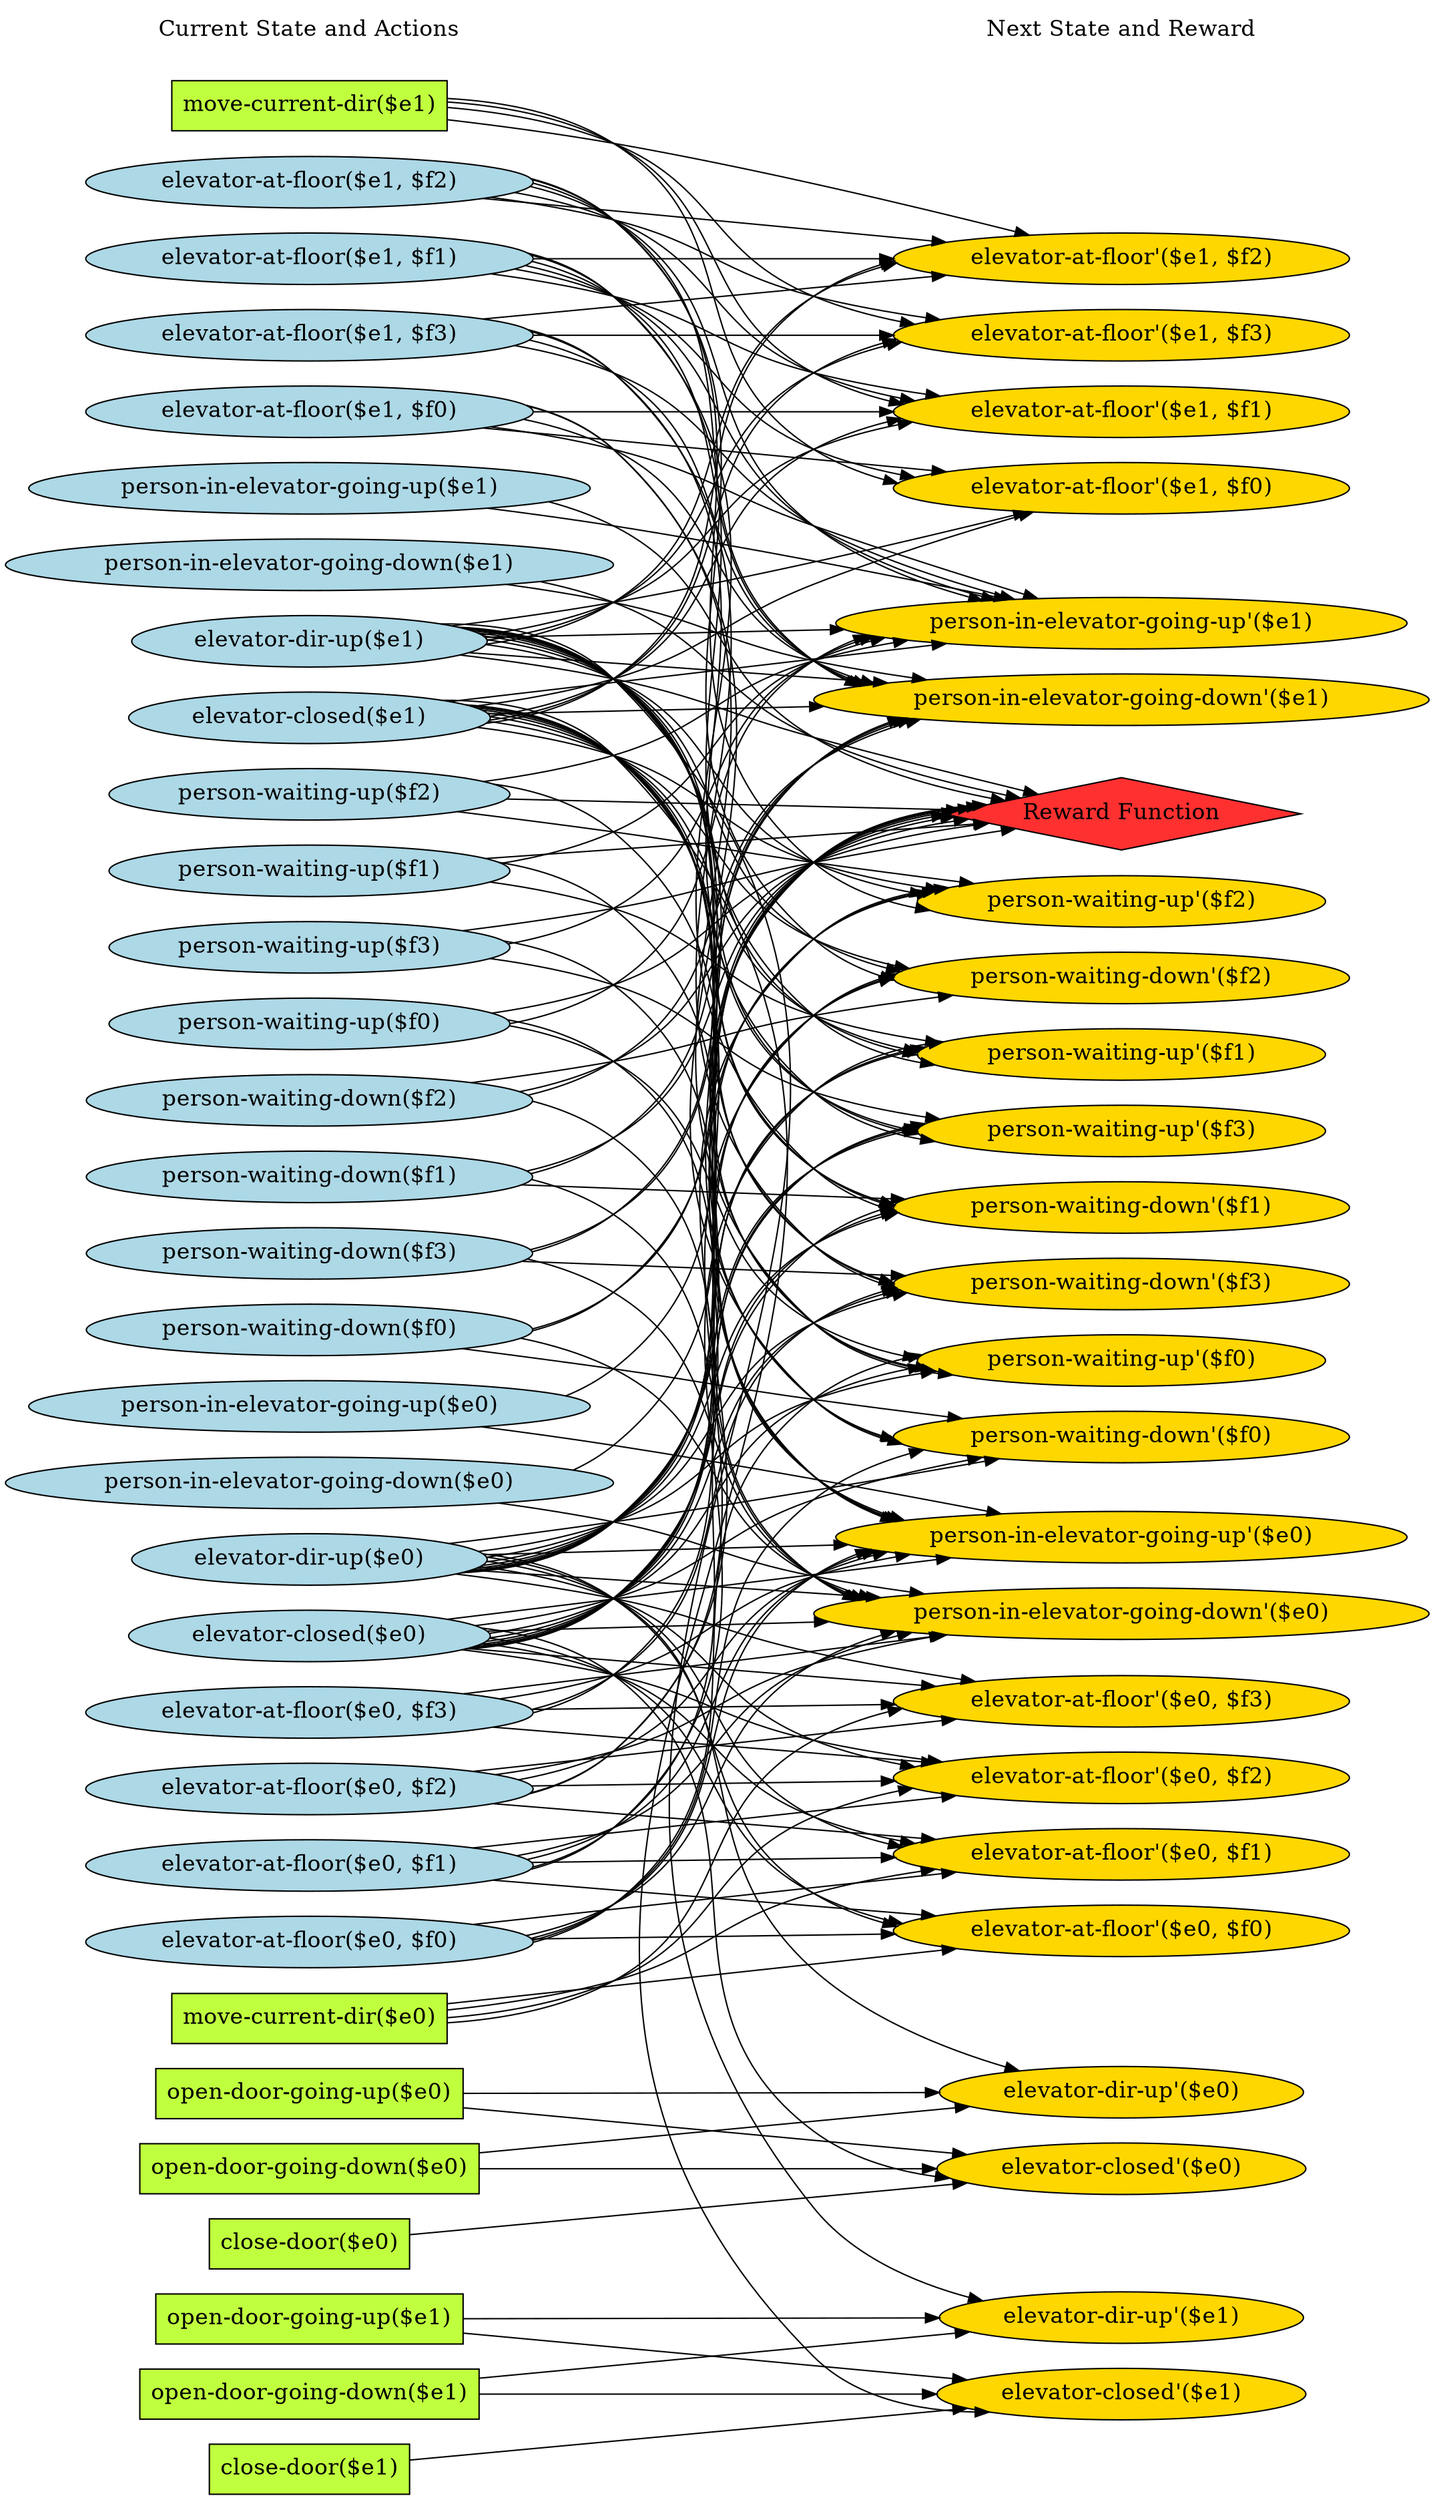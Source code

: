 digraph G {
	graph [bb="0,0,858.18,1787",
		fontname=Helvetica,
		fontsize=16,
		rankdir=LR,
		ranksep=2.00,
		ratio=auto,
		size=600
	];
	node [fontsize=16,
		label="\N"
	];
	{
		graph [rank=same];
		"elevator-at-floor($e1, $f3)"		 [color=black,
			fillcolor=lightblue,
			height=0.51069,
			pos="177.48,1551",
			shape=ellipse,
			style=filled,
			width=3.6141];
		"person-waiting-up($f0)"		 [color=black,
			fillcolor=lightblue,
			height=0.51069,
			pos="177.48,1056",
			shape=ellipse,
			style=filled,
			width=3.2802];
		"person-waiting-down($f1)"		 [color=black,
			fillcolor=lightblue,
			height=0.51069,
			pos="177.48,946",
			shape=ellipse,
			style=filled,
			width=3.6534];
		"person-in-elevator-going-up($e1)"		 [color=black,
			fillcolor=lightblue,
			height=0.51069,
			pos="177.48,1441",
			shape=ellipse,
			style=filled,
			width=4.5569];
		"close-door($e1)"		 [color=black,
			fillcolor=olivedrab1,
			height=0.5,
			pos="177.48,18",
			shape=box,
			style=filled,
			width=1.6389];
		"elevator-at-floor($e0, $f1)"		 [color=black,
			fillcolor=lightblue,
			height=0.51069,
			pos="177.48,451",
			shape=ellipse,
			style=filled,
			width=3.6141];
		"elevator-at-floor($e1, $f2)"		 [color=black,
			fillcolor=lightblue,
			height=0.51069,
			pos="177.48,1661",
			shape=ellipse,
			style=filled,
			width=3.6141];
		"person-waiting-down($f0)"		 [color=black,
			fillcolor=lightblue,
			height=0.51069,
			pos="177.48,836",
			shape=ellipse,
			style=filled,
			width=3.6534];
		"open-door-going-down($e1)"		 [color=black,
			fillcolor=olivedrab1,
			height=0.5,
			pos="177.48,72",
			shape=box,
			style=filled,
			width=2.7917];
		"person-in-elevator-going-down($e0)"		 [color=black,
			fillcolor=lightblue,
			height=0.51069,
			pos="177.48,726",
			shape=ellipse,
			style=filled,
			width=4.9301];
		"close-door($e0)"		 [color=black,
			fillcolor=olivedrab1,
			height=0.5,
			pos="177.48,180",
			shape=box,
			style=filled,
			width=1.6389];
		"elevator-at-floor($e0, $f0)"		 [color=black,
			fillcolor=lightblue,
			height=0.51069,
			pos="177.48,396",
			shape=ellipse,
			style=filled,
			width=3.6141];
		"person-waiting-up($f3)"		 [color=black,
			fillcolor=lightblue,
			height=0.51069,
			pos="177.48,1111",
			shape=ellipse,
			style=filled,
			width=3.2802];
		"elevator-at-floor($e1, $f1)"		 [color=black,
			fillcolor=lightblue,
			height=0.51069,
			pos="177.48,1606",
			shape=ellipse,
			style=filled,
			width=3.6141];
		"elevator-dir-up($e1)"		 [color=black,
			fillcolor=lightblue,
			height=0.51069,
			pos="177.48,1331",
			shape=ellipse,
			style=filled,
			width=2.8677];
		"person-waiting-down($f3)"		 [color=black,
			fillcolor=lightblue,
			height=0.51069,
			pos="177.48,891",
			shape=ellipse,
			style=filled,
			width=3.6534];
		"Current State and Actions"		 [color=black,
			fillcolor=white,
			height=0.5,
			pos="177.48,1769",
			shape=plaintext,
			style=bold,
			width=2.5139];
		"move-current-dir($e1)"		 [color=black,
			fillcolor=olivedrab1,
			height=0.5,
			pos="177.48,1715",
			shape=box,
			style=filled,
			width=2.2222];
		"open-door-going-down($e0)"		 [color=black,
			fillcolor=olivedrab1,
			height=0.5,
			pos="177.48,234",
			shape=box,
			style=filled,
			width=2.7917];
		"person-in-elevator-going-down($e1)"		 [color=black,
			fillcolor=lightblue,
			height=0.51069,
			pos="177.48,1386",
			shape=ellipse,
			style=filled,
			width=4.9301];
		"elevator-closed($e0)"		 [color=black,
			fillcolor=lightblue,
			height=0.51069,
			pos="177.48,616",
			shape=ellipse,
			style=filled,
			width=2.8874];
		"open-door-going-up($e0)"		 [color=black,
			fillcolor=olivedrab1,
			height=0.5,
			pos="177.48,288",
			shape=box,
			style=filled,
			width=2.5278];
		"elevator-at-floor($e0, $f3)"		 [color=black,
			fillcolor=lightblue,
			height=0.51069,
			pos="177.48,561",
			shape=ellipse,
			style=filled,
			width=3.6141];
		"person-waiting-up($f2)"		 [color=black,
			fillcolor=lightblue,
			height=0.51069,
			pos="177.48,1221",
			shape=ellipse,
			style=filled,
			width=3.2802];
		"person-waiting-down($f2)"		 [color=black,
			fillcolor=lightblue,
			height=0.51069,
			pos="177.48,1001",
			shape=ellipse,
			style=filled,
			width=3.6534];
		"elevator-dir-up($e0)"		 [color=black,
			fillcolor=lightblue,
			height=0.51069,
			pos="177.48,671",
			shape=ellipse,
			style=filled,
			width=2.8677];
		"move-current-dir($e0)"		 [color=black,
			fillcolor=olivedrab1,
			height=0.5,
			pos="177.48,342",
			shape=box,
			style=filled,
			width=2.2222];
		"elevator-at-floor($e1, $f0)"		 [color=black,
			fillcolor=lightblue,
			height=0.51069,
			pos="177.48,1496",
			shape=ellipse,
			style=filled,
			width=3.6141];
		"person-in-elevator-going-up($e0)"		 [color=black,
			fillcolor=lightblue,
			height=0.51069,
			pos="177.48,781",
			shape=ellipse,
			style=filled,
			width=4.5569];
		"open-door-going-up($e1)"		 [color=black,
			fillcolor=olivedrab1,
			height=0.5,
			pos="177.48,126",
			shape=box,
			style=filled,
			width=2.5278];
		"elevator-closed($e1)"		 [color=black,
			fillcolor=lightblue,
			height=0.51069,
			pos="177.48,1276",
			shape=ellipse,
			style=filled,
			width=2.8874];
		"elevator-at-floor($e0, $f2)"		 [color=black,
			fillcolor=lightblue,
			height=0.51069,
			pos="177.48,506",
			shape=ellipse,
			style=filled,
			width=3.6141];
		"person-waiting-up($f1)"		 [color=black,
			fillcolor=lightblue,
			height=0.51069,
			pos="177.48,1166",
			shape=ellipse,
			style=filled,
			width=3.2802];
	}
	{
		graph [rank=same];
		"elevator-at-floor'($e0, $f2)"		 [color=black,
			fillcolor=gold1,
			height=0.51069,
			pos="678.57,506",
			shape=ellipse,
			style=filled,
			width=3.673];
		"person-waiting-up'($f2)"		 [color=black,
			fillcolor=gold1,
			height=0.51069,
			pos="678.57,1141",
			shape=ellipse,
			style=filled,
			width=3.3391];
		"person-waiting-down'($f1)"		 [color=black,
			fillcolor=gold1,
			height=0.51069,
			pos="678.57,921",
			shape=ellipse,
			style=filled,
			width=3.7123];
		"elevator-closed'($e0)"		 [color=black,
			fillcolor=gold1,
			height=0.51069,
			pos="678.57,234",
			shape=ellipse,
			style=filled,
			width=2.9463];
		"Next State and Reward"		 [color=black,
			fillcolor=white,
			height=0.5,
			pos="678.57,1769",
			shape=plaintext,
			style=bold,
			width=2.25];
		"Reward Function"		 [color=black,
			fillcolor=firebrick1,
			height=0.72222,
			pos="678.57,1203",
			shape=diamond,
			style=filled,
			width=3.5278];
		"elevator-at-floor'($e1, $f3)"		 [color=black,
			fillcolor=gold1,
			height=0.51069,
			pos="678.57,1551",
			shape=ellipse,
			style=filled,
			width=3.673];
		"person-in-elevator-going-down'($e1)"		 [color=black,
			fillcolor=gold1,
			height=0.51069,
			pos="678.57,1303",
			shape=ellipse,
			style=filled,
			width=4.989];
		"elevator-at-floor'($e0, $f1)"		 [color=black,
			fillcolor=gold1,
			height=0.51069,
			pos="678.57,451",
			shape=ellipse,
			style=filled,
			width=3.673];
		"person-waiting-down'($f2)"		 [color=black,
			fillcolor=gold1,
			height=0.51069,
			pos="678.57,1086",
			shape=ellipse,
			style=filled,
			width=3.7123];
		"person-waiting-up'($f1)"		 [color=black,
			fillcolor=gold1,
			height=0.51069,
			pos="678.57,1031",
			shape=ellipse,
			style=filled,
			width=3.3391];
		"elevator-dir-up'($e0)"		 [color=black,
			fillcolor=gold1,
			height=0.51069,
			pos="678.57,289",
			shape=ellipse,
			style=filled,
			width=2.9266];
		"elevator-closed'($e1)"		 [color=black,
			fillcolor=gold1,
			height=0.51069,
			pos="678.57,72",
			shape=ellipse,
			style=filled,
			width=2.9463];
		"person-in-elevator-going-up'($e0)"		 [color=black,
			fillcolor=gold1,
			height=0.51069,
			pos="678.57,681",
			shape=ellipse,
			style=filled,
			width=4.6158];
		"elevator-at-floor'($e1, $f0)"		 [color=black,
			fillcolor=gold1,
			height=0.51069,
			pos="678.57,1441",
			shape=ellipse,
			style=filled,
			width=3.673];
		"elevator-at-floor'($e0, $f0)"		 [color=black,
			fillcolor=gold1,
			height=0.51069,
			pos="678.57,396",
			shape=ellipse,
			style=filled,
			width=3.673];
		"person-waiting-up'($f0)"		 [color=black,
			fillcolor=gold1,
			height=0.51069,
			pos="678.57,811",
			shape=ellipse,
			style=filled,
			width=3.3391];
		"elevator-dir-up'($e1)"		 [color=black,
			fillcolor=gold1,
			height=0.51069,
			pos="678.57,127",
			shape=ellipse,
			style=filled,
			width=2.9266];
		"person-waiting-down'($f3)"		 [color=black,
			fillcolor=gold1,
			height=0.51069,
			pos="678.57,866",
			shape=ellipse,
			style=filled,
			width=3.7123];
		"person-in-elevator-going-up'($e1)"		 [color=black,
			fillcolor=gold1,
			height=0.51069,
			pos="678.57,1358",
			shape=ellipse,
			style=filled,
			width=4.6158];
		"elevator-at-floor'($e1, $f1)"		 [color=black,
			fillcolor=gold1,
			height=0.51069,
			pos="678.57,1496",
			shape=ellipse,
			style=filled,
			width=3.673];
		"elevator-at-floor'($e0, $f3)"		 [color=black,
			fillcolor=gold1,
			height=0.51069,
			pos="678.57,561",
			shape=ellipse,
			style=filled,
			width=3.673];
		"person-waiting-down'($f0)"		 [color=black,
			fillcolor=gold1,
			height=0.51069,
			pos="678.57,756",
			shape=ellipse,
			style=filled,
			width=3.7123];
		"person-waiting-up'($f3)"		 [color=black,
			fillcolor=gold1,
			height=0.51069,
			pos="678.57,976",
			shape=ellipse,
			style=filled,
			width=3.3391];
		"elevator-at-floor'($e1, $f2)"		 [color=black,
			fillcolor=gold1,
			height=0.51069,
			pos="678.57,1606",
			shape=ellipse,
			style=filled,
			width=3.673];
		"person-in-elevator-going-down'($e0)"		 [color=black,
			fillcolor=gold1,
			height=0.51069,
			pos="678.57,626",
			shape=ellipse,
			style=filled,
			width=4.989];
	}
	"elevator-at-floor($e1, $f3)" -> "elevator-at-floor'($e1, $f3)"	 [color=black,
		pos="e,546.33,1551 307.66,1551 377.73,1551 464.44,1551 536.3,1551",
		style=solid];
	"elevator-at-floor($e1, $f3)" -> "person-in-elevator-going-down'($e1)"	 [color=black,
		pos="e,536.87,1314.3 299.62,1544.5 319.04,1539.9 338.23,1533.1 354.97,1523 446.33,1467.9 407.56,1386 498.97,1331 507.83,1325.7 517.38,\
1321.2 527.28,1317.6",
		style=solid];
	"elevator-at-floor($e1, $f3)" -> "person-waiting-down'($f3)"	 [color=black,
		pos="e,545.76,868.19 306.96,1549.1 324.73,1543.9 341.48,1535.6 354.97,1523 564.51,1327.2 289.25,1089.6 498.97,894 509.69,884 522.45,876.71 \
536.14,871.49",
		style=solid];
	"elevator-at-floor($e1, $f3)" -> "person-in-elevator-going-up'($e1)"	 [color=black,
		pos="e,605.38,1374.6 290.49,1541.7 312.42,1537.5 334.85,1531.6 354.97,1523 428.82,1491.5 427.62,1450.8 498.97,1414 529.07,1398.5 564.27,\
1386.3 595.42,1377.4",
		style=solid];
	"elevator-at-floor($e1, $f3)" -> "person-waiting-up'($f3)"	 [color=black,
		pos="e,558.17,975.61 306.46,1548.6 324.29,1543.4 341.2,1535.3 354.97,1523 533.55,1363.6 320.24,1163.2 498.97,1004 512.97,991.52 530.17,\
983.34 548.31,978.14",
		style=solid];
	"elevator-at-floor($e1, $f3)" -> "elevator-at-floor'($e1, $f2)"	 [color=black,
		pos="e,574.22,1594.6 280.69,1562.3 363.12,1571.3 478.98,1584.1 564.24,1593.5",
		style=solid];
	"person-waiting-up($f0)" -> "Reward Function"	 [pos="e,598.64,1193.4 279.5,1065.5 304.62,1069.6 331.15,1075.5 354.97,1084 424.75,1108.9 429.64,1141.8 498.97,1168 527.26,1178.7 559.37,\
1186.3 588.48,1191.6"];
	"person-waiting-up($f0)" -> "person-in-elevator-going-up'($e0)"	 [color=black,
		pos="e,567.96,694.75 295.01,1053.7 316.45,1048.9 337.54,1041 354.97,1028 473.3,939.96 385.42,823.14 498.97,729 516.01,714.87 536.82,704.87 \
558.14,697.8",
		style=solid];
	"person-waiting-up($f0)" -> "person-waiting-up'($f0)"	 [color=black,
		pos="e,562.55,815.85 291.69,1051.1 313.75,1046.6 335.93,1039.4 354.97,1028 445.62,973.84 408.26,893.08 498.97,839 515.27,829.28 533.83,\
822.59 552.68,818.04",
		style=solid];
	"person-waiting-up($f0)" -> "person-in-elevator-going-up'($e1)"	 [color=black,
		pos="e,536.91,1348.4 293.74,1059.4 315.41,1064 336.91,1071.7 354.97,1084 459.58,1155.5 394.29,1258.6 498.97,1330 507.71,1336 517.25,1340.8 \
527.23,1344.8",
		style=solid];
	"person-waiting-down($f1)" -> "person-waiting-down'($f1)"	 [color=black,
		pos="e,552.87,927.25 301.53,939.84 374.74,936.17 467.69,931.51 542.86,927.75",
		style=solid];
	"person-waiting-down($f1)" -> "Reward Function"	 [pos="e,580.01,1197.1 300.59,952.7 319.68,957.25 338.52,964.03 354.97,974 446.8,1029.6 408.16,1110.7 498.97,1168 520.2,1181.4 545.46,1189.8 \
570.19,1195.1"];
	"person-waiting-down($f1)" -> "person-in-elevator-going-down'($e1)"	 [color=black,
		pos="e,595.96,1286.6 303.68,951.24 321.98,956.03 339.76,963.27 354.97,974 464.18,1051 397.63,1150.9 498.97,1238 523.69,1259.3 555.93,\
1273.8 586.21,1283.6",
		style=solid];
	"person-waiting-down($f1)" -> "person-in-elevator-going-down'($e0)"	 [color=black,
		pos="e,532.61,636.73 303.68,940.76 321.98,935.97 339.76,928.73 354.97,918 464.18,840.95 389.69,730.95 498.97,654 506.51,648.69 514.67,\
644.23 523.21,640.5",
		style=solid];
	"person-in-elevator-going-up($e1)" -> "Reward Function"	 [pos="e,626.23,1218.3 308.06,1429.7 324.33,1425.6 340.37,1420.2 354.97,1413 434.16,1373.9 424.8,1324 498.97,1276 535.34,1252.5 580.55,\
1234.1 616.39,1221.6"];
	"person-in-elevator-going-up($e1)" -> "person-in-elevator-going-up'($e1)"	 [color=black,
		pos="e,588.27,1373.5 273.77,1426.1 300.09,1421.9 328.64,1417.3 354.97,1413 429.87,1400.7 514.46,1386.2 578.22,1375.2",
		style=solid];
	"close-door($e1)" -> "elevator-closed'($e1)"	 [color=black,
		pos="e,588.19,62.329 236.71,24.3 320.45,33.36 476.02,50.192 578.16,61.244",
		style=solid];
	"elevator-at-floor($e0, $f1)" -> "elevator-at-floor'($e0, $f2)"	 [color=black,
		pos="e,574.22,494.61 280.69,462.26 363.12,471.35 478.98,484.11 564.24,493.51",
		style=solid];
	"elevator-at-floor($e0, $f1)" -> "person-waiting-down'($f1)"	 [color=black,
		pos="e,546.94,917.47 305.78,454.23 323.7,459.3 340.81,467.16 354.97,479 504.38,604.01 349.44,768.13 498.97,893 510.22,902.4 523.32,909.3 \
537.21,914.3",
		style=solid];
	"elevator-at-floor($e0, $f1)" -> "elevator-at-floor'($e0, $f1)"	 [color=black,
		pos="e,546.33,451 307.66,451 377.73,451 464.44,451 536.3,451",
		style=solid];
	"elevator-at-floor($e0, $f1)" -> "person-waiting-up'($f1)"	 [color=black,
		pos="e,558.14,1031.4 306.49,453.41 324.32,458.59 341.21,466.69 354.97,479 534.95,640.06 318.84,842.11 498.97,1003 512.96,1015.5 530.15,\
1023.7 548.28,1028.9",
		style=solid];
	"elevator-at-floor($e0, $f1)" -> "person-in-elevator-going-up'($e0)"	 [color=black,
		pos="e,541.84,670.48 298.29,458.02 318.07,462.49 337.72,469.16 354.97,479 442.16,528.74 411.73,603.34 498.97,653 509.3,658.88 520.49,\
663.64 532.05,667.47",
		style=solid];
	"elevator-at-floor($e0, $f1)" -> "elevator-at-floor'($e0, $f0)"	 [color=black,
		pos="e,574.22,407.39 280.69,439.74 363.12,430.65 478.98,417.89 564.24,408.49",
		style=solid];
	"elevator-at-floor($e0, $f1)" -> "person-in-elevator-going-down'($e0)"	 [color=black,
		pos="e,570.75,611.24 290.49,460.3 312.42,464.46 334.85,470.43 354.97,479 428.82,510.45 425.97,554.63 498.97,588 518.26,596.82 539.66,\
603.62 560.76,608.86",
		style=solid];
	"elevator-at-floor($e1, $f2)" -> "person-waiting-up'($f2)"	 [color=black,
		pos="e,558.09,1140.4 306.14,1658.2 324.02,1653.1 341.02,1645.1 354.97,1633 518.49,1491.3 334.93,1309.1 498.97,1168 513.01,1155.9 530.08,\
1148 548.03,1142.9",
		style=solid];
	"elevator-at-floor($e1, $f2)" -> "elevator-at-floor'($e1, $f3)"	 [color=black,
		pos="e,577.63,1563 276.77,1649 302.44,1644.9 329.92,1639.6 354.97,1633 421.06,1615.6 432.86,1596.4 498.97,1579 520.91,1573.2 544.71,1568.5 \
567.56,1564.6",
		style=solid];
	"elevator-at-floor($e1, $f2)" -> "person-in-elevator-going-down'($e1)"	 [color=black,
		pos="e,530.85,1313.6 304.2,1656.5 322.44,1651.6 340.06,1644.1 354.97,1633 474.1,1544 379.76,1419.9 498.97,1331 506.01,1325.8 513.64,1321.3 \
521.65,1317.6",
		style=solid];
	"elevator-at-floor($e1, $f2)" -> "person-waiting-down'($f2)"	 [color=black,
		pos="e,546.26,1088.7 306.46,1658.6 324.29,1653.4 341.2,1645.3 354.97,1633 533.55,1473.6 320.24,1273.2 498.97,1114 509.92,1104.2 522.82,\
1097.1 536.59,1092",
		style=solid];
	"elevator-at-floor($e1, $f2)" -> "person-in-elevator-going-up'($e1)"	 [color=black,
		pos="e,587.42,1373.5 301.09,1655.1 320.12,1650.5 338.81,1643.4 354.97,1633 452.84,1569.8 405.99,1484.2 498.97,1414 521.94,1396.7 550.39,\
1384.6 577.78,1376.3",
		style=solid];
	"elevator-at-floor($e1, $f2)" -> "elevator-at-floor'($e1, $f1)"	 [color=black,
		pos="e,563.75,1505.3 290.49,1651.7 312.42,1647.5 334.85,1641.6 354.97,1633 428.82,1601.5 425.09,1555.4 498.97,1524 516.19,1516.7 535.07,\
1511.3 553.91,1507.2",
		style=solid];
	"elevator-at-floor($e1, $f2)" -> "elevator-at-floor'($e1, $f2)"	 [color=black,
		pos="e,574.22,1617.4 280.69,1649.7 363.12,1640.7 478.98,1627.9 564.24,1618.5",
		style=solid];
	"person-waiting-down($f0)" -> "Reward Function"	 [pos="e,571.95,1198.8 305.14,840.73 323.05,845.62 340.32,853.03 354.97,864 474.63,953.63 380.95,1076.2 498.97,1168 517.11,1182.1 539.36,\
1191 561.92,1196.6"];
	"person-waiting-down($f0)" -> "person-in-elevator-going-down'($e1)"	 [color=black,
		pos="e,589.35,1286.9 306.34,839.9 323.98,844.92 340.86,852.58 354.97,864 493.43,976.04 371.86,1113.2 498.97,1238 520.97,1259.6 550.7,\
1274.1 579.6,1283.8",
		style=solid];
	"person-waiting-down($f0)" -> "person-waiting-down'($f0)"	 [color=black,
		pos="e,588.97,769.72 265.58,822.32 294.07,817.81 325.88,812.73 354.97,808 419.01,797.58 434.92,794.36 498.97,784 524.82,779.82 552.79,\
775.39 578.75,771.32",
		style=solid];
	"person-waiting-down($f0)" -> "person-in-elevator-going-down'($e0)"	 [color=black,
		pos="e,540.42,637.84 297.34,828.19 317.32,823.82 337.29,817.38 354.97,808 437.73,764.05 416.17,697.87 498.97,654 508.94,648.72 519.64,\
644.36 530.66,640.78",
		style=solid];
	"open-door-going-down($e1)" -> "elevator-closed'($e1)"	 [color=black,
		pos="e,572.35,72 278.28,72 360.24,72 476.38,72 562.29,72",
		style=solid];
	"open-door-going-down($e1)" -> "elevator-dir-up'($e1)"	 [color=black,
		pos="e,588.82,117.22 278.28,82.998 365.57,92.617 491.65,106.51 578.67,116.1",
		style=solid];
	"person-in-elevator-going-down($e0)" -> "Reward Function"	 [pos="e,567.46,1199.6 325.65,736.24 336.22,740.81 346.16,746.63 354.97,754 504.38,879.01 351.84,1040.3 498.97,1168 515.52,1182.4 536.22,\
1191.5 557.6,1197.2"];
	"person-in-elevator-going-down($e0)" -> "person-in-elevator-going-down'($e0)"	 [color=black,
		pos="e,568.49,640.6 285.8,711.42 308.74,707.62 332.75,703.13 354.97,698 420.17,682.94 433.75,669 498.97,654 518.07,649.61 538.48,645.69 \
558.43,642.28",
		style=solid];
	"close-door($e0)" -> "elevator-closed'($e0)"	 [color=black,
		pos="e,588.19,224.33 236.71,186.3 320.45,195.36 476.02,212.19 578.16,223.24",
		style=solid];
	"elevator-at-floor($e0, $f0)" -> "elevator-at-floor'($e0, $f1)"	 [color=black,
		pos="e,574.22,439.61 280.69,407.26 363.12,416.35 478.98,429.11 564.24,438.51",
		style=solid];
	"elevator-at-floor($e0, $f0)" -> "person-in-elevator-going-up'($e0)"	 [color=black,
		pos="e,537.62,671.13 301.73,401.73 320.59,406.41 339.04,413.49 354.97,424 455.31,490.23 398.57,586.86 498.97,653 508,658.95 517.83,663.8 \
528.09,667.75",
		style=solid];
	"elevator-at-floor($e0, $f0)" -> "elevator-at-floor'($e0, $f0)"	 [color=black,
		pos="e,546.33,396 307.66,396 377.73,396 464.44,396 536.3,396",
		style=solid];
	"elevator-at-floor($e0, $f0)" -> "person-waiting-up'($f0)"	 [color=black,
		pos="e,558.48,809.7 305.29,399.82 323.28,404.82 340.54,412.49 354.97,424 489.36,531.2 364.48,675.92 498.97,783 513.37,794.46 530.54,802.15 \
548.46,807.18",
		style=solid];
	"elevator-at-floor($e0, $f0)" -> "person-waiting-down'($f0)"	 [color=black,
		pos="e,576.11,744.13 303.51,400.72 321.94,405.56 339.8,412.95 354.97,424 469.37,507.31 389.11,618.79 498.97,708 518.25,723.65 542.18,\
734.23 566.19,741.37",
		style=solid];
	"elevator-at-floor($e0, $f0)" -> "person-in-elevator-going-down'($e0)"	 [color=black,
		pos="e,559.7,612.13 297.12,403.24 317.24,407.67 337.31,414.27 354.97,424 439.92,470.83 415.27,538.97 498.97,588 514.55,597.13 532.03,\
604.07 549.81,609.36",
		style=solid];
	"person-waiting-up($f3)" -> "Reward Function"	 [pos="e,612.66,1190.4 263.43,1123.7 292.51,1128.3 325.2,1133.6 354.97,1139 419.22,1150.6 434.93,1155.3 498.97,1168 532.95,1174.8 570.58,\
1182.1 602.5,1188.4"];
	"person-waiting-up($f3)" -> "person-in-elevator-going-up'($e0)"	 [color=black,
		pos="e,564.9,694.58 295.66,1109.5 317.06,1104.7 337.96,1096.5 354.97,1083 488.01,977.4 371.66,841.44 498.97,729 514.96,714.87 534.7,704.84 \
555.14,697.74",
		style=solid];
	"person-waiting-up($f3)" -> "person-in-elevator-going-up'($e1)"	 [color=black,
		pos="e,540.12,1347.7 291.73,1115.9 313.8,1120.3 335.95,1127.6 354.97,1139 446.09,1193.8 407.79,1275.3 498.97,1330 508.75,1335.9 519.36,\
1340.6 530.36,1344.5",
		style=solid];
	"person-waiting-up($f3)" -> "person-waiting-up'($f3)"	 [color=black,
		pos="e,575.96,985.71 277.96,1101.3 303.49,1097.2 330.6,1091.3 354.97,1083 424.04,1059.4 429.88,1027.6 498.97,1004 520.19,996.76 543.47,\
991.39 566.01,987.39",
		style=solid];
	"elevator-at-floor($e1, $f1)" -> "person-waiting-down'($f1)"	 [color=black,
		pos="e,545.76,923.19 306.96,1604.1 324.73,1598.9 341.48,1590.6 354.97,1578 564.51,1382.2 289.25,1144.6 498.97,949 509.69,939 522.45,931.71 \
536.14,926.49",
		style=solid];
	"elevator-at-floor($e1, $f1)" -> "person-in-elevator-going-down'($e1)"	 [color=black,
		pos="e,533.28,1313.9 302.5,1600.6 321.16,1595.9 339.35,1588.7 354.97,1578 459.83,1506.2 394.04,1402.7 498.97,1331 506.68,1325.7 515,1321.3 \
523.7,1317.6",
		style=solid];
	"elevator-at-floor($e1, $f1)" -> "person-waiting-up'($f1)"	 [color=black,
		pos="e,558.17,1030.6 306.46,1603.6 324.29,1598.4 341.2,1590.3 354.97,1578 533.55,1418.6 320.24,1218.2 498.97,1059 512.97,1046.5 530.17,\
1038.3 548.31,1033.1",
		style=solid];
	"elevator-at-floor($e1, $f1)" -> "elevator-at-floor'($e1, $f0)"	 [color=black,
		pos="e,563.75,1450.3 290.49,1596.7 312.42,1592.5 334.85,1586.6 354.97,1578 428.82,1546.5 425.09,1500.4 498.97,1469 516.19,1461.7 535.07,\
1456.3 553.91,1452.2",
		style=solid];
	"elevator-at-floor($e1, $f1)" -> "person-in-elevator-going-up'($e1)"	 [color=black,
		pos="e,594.76,1373.9 297.12,1598.8 317.24,1594.3 337.31,1587.7 354.97,1578 439.92,1531.2 417.67,1466.9 498.97,1414 524.78,1397.2 555.97,\
1385.2 585,1376.7",
		style=solid];
	"elevator-at-floor($e1, $f1)" -> "elevator-at-floor'($e1, $f1)"	 [color=black,
		pos="e,577.63,1508 276.77,1594 302.44,1589.9 329.92,1584.6 354.97,1578 421.06,1560.6 432.86,1541.4 498.97,1524 520.91,1518.2 544.71,1513.5 \
567.56,1509.6",
		style=solid];
	"elevator-at-floor($e1, $f1)" -> "elevator-at-floor'($e1, $f2)"	 [color=black,
		pos="e,546.33,1606 307.66,1606 377.73,1606 464.44,1606 536.3,1606",
		style=solid];
	"elevator-dir-up($e1)" -> "person-waiting-up'($f2)"	 [color=black,
		pos="e,565.36,1147.4 276.9,1325.9 303.23,1321.7 331.01,1314.7 354.97,1303 433.76,1264.4 420.04,1206.3 498.97,1168 516.47,1159.5 535.97,\
1153.6 555.48,1149.4",
		style=solid];
	"elevator-dir-up($e1)" -> "person-waiting-down'($f1)"	 [color=black,
		pos="e,547.92,925.05 280.49,1332.4 306.99,1328.3 333.95,1319.7 354.97,1303 488.01,1197.4 365.83,1054.5 498.97,949 510.56,939.82 523.94,\
933.06 538.05,928.16",
		style=solid];
	"elevator-dir-up($e1)" -> "Reward Function"	 [pos="e,631.67,1219.5 261.56,1320.3 291.22,1315.9 324.75,1310 354.97,1303 450.3,1280.8 558.47,1245 622.21,1222.8"];
	"elevator-dir-up($e1)" -> "elevator-at-floor'($e1, $f3)"	 [color=black,
		pos="e,556.58,1543.7 278.61,1334.7 304.66,1338.9 331.87,1346.3 354.97,1359 439.92,1405.8 413.98,1476.3 498.97,1523 513.68,1531.1 530.04,\
1537 546.73,1541.3",
		style=solid];
	"elevator-dir-up($e1)" -> "person-in-elevator-going-down'($e1)"	 [color=black,
		pos="e,520.68,1311.8 276.19,1325.5 342.73,1321.8 432.51,1316.7 510.28,1312.4",
		style=solid];
	"elevator-dir-up($e1)" -> "person-waiting-down'($f2)"	 [color=black,
		pos="e,554.12,1092.7 279.68,1328.2 305.59,1324.1 332.46,1316.4 354.97,1303 445.62,1248.8 408.26,1168.1 498.97,1114 512.81,1105.7 528.28,\
1099.7 544.18,1095.3",
		style=solid];
	"elevator-dir-up($e1)" -> "person-waiting-up'($f1)"	 [color=black,
		pos="e,560.04,1034.4 280.8,1330 306.7,1325.8 333.3,1317.7 354.97,1303 459.07,1232.2 394.8,1129.7 498.97,1059 514.26,1048.6 531.98,1041.5 \
550.19,1036.8",
		style=solid];
	"elevator-dir-up($e1)" -> "elevator-at-floor'($e1, $f0)"	 [color=black,
		pos="e,619.37,1424.5 259.6,1342.3 289.66,1346.9 323.97,1352.6 354.97,1359 443.66,1377.3 544.65,1403.9 609.65,1421.8",
		style=solid];
	"elevator-dir-up($e1)" -> "person-waiting-up'($f0)"	 [color=black,
		pos="e,558.05,811.11 279.62,1333.8 306.71,1329.9 334.21,1321 354.97,1303 518.21,1161.7 335.6,980.19 498.97,839 512.99,826.88 530.05,818.86 \
548,813.7",
		style=solid];
	"elevator-dir-up($e1)" -> "elevator-dir-up'($e1)"	 [color=black,
		pos="e,608.2,140.71 275.7,1336.8 304.8,1333.4 334.41,1324.1 354.97,1303 697.7,950.99 205.5,601.02 498.97,207 522.81,174.99 562.37,155.52 \
598.21,143.81",
		style=solid];
	"elevator-dir-up($e1)" -> "person-waiting-down'($f3)"	 [color=black,
		pos="e,546.98,869.58 280.11,1333.2 306.9,1329.1 334.12,1320.4 354.97,1303 503.01,1179.6 350.81,1017.2 498.97,894 510.24,884.62 523.35,\
877.73 537.24,872.74",
		style=solid];
	"elevator-dir-up($e1)" -> "person-in-elevator-going-up'($e1)"	 [color=black,
		pos="e,528.64,1349.9 276.49,1336.3 345.37,1340 439.03,1345.1 518.53,1349.4",
		style=solid];
	"elevator-dir-up($e1)" -> "elevator-at-floor'($e1, $f1)"	 [color=black,
		pos="e,563.75,1486.7 274.29,1337.5 301.15,1341.7 329.85,1348.3 354.97,1359 428.82,1390.5 425.09,1436.6 498.97,1468 516.19,1475.3 535.07,\
1480.7 553.91,1484.8",
		style=solid];
	"elevator-dir-up($e1)" -> "person-waiting-down'($f0)"	 [color=black,
		pos="e,546.26,758.74 279.05,1334.3 306.45,1330.5 334.25,1321.5 354.97,1303 533.55,1143.6 320.24,943.25 498.97,784 509.92,774.25 522.82,\
767.12 536.59,761.98",
		style=solid];
	"elevator-dir-up($e1)" -> "person-waiting-up'($f3)"	 [color=black,
		pos="e,559.2,978.22 280.74,1331.4 306.94,1327.2 333.69,1318.8 354.97,1303 473.3,1215 380.55,1091.9 498.97,1004 513.81,992.98 531.28,985.54 \
549.39,980.63",
		style=solid];
	"elevator-dir-up($e1)" -> "elevator-at-floor'($e1, $f2)"	 [color=black,
		pos="e,553.04,1600.2 280.32,1332.7 306.23,1336.9 332.94,1344.8 354.97,1359 452.84,1422.2 401.04,1514.9 498.97,1578 512.41,1586.7 527.57,\
1593 543.23,1597.5",
		style=solid];
	"person-waiting-down($f3)" -> "Reward Function"	 [pos="e,575.15,1198.1 303.45,896.57 321.78,901.32 339.63,908.46 354.97,919 460.34,991.39 394.92,1093.7 498.97,1168 518.32,1181.8 541.73,\
1190.5 565.13,1196"];
	"person-waiting-down($f3)" -> "person-in-elevator-going-down'($e1)"	 [color=black,
		pos="e,592.34,1286.8 305.32,895.49 323.2,900.42 340.42,907.89 354.97,919 478.61,1013.4 384.93,1132.2 498.97,1238 522.22,1259.6 553.18,\
1274.1 582.79,1283.8",
		style=solid];
	"person-waiting-down($f3)" -> "person-waiting-down'($f3)"	 [color=black,
		pos="e,552.87,872.25 301.53,884.84 374.74,881.17 467.69,876.51 542.86,872.75",
		style=solid];
	"person-waiting-down($f3)" -> "person-in-elevator-going-down'($e0)"	 [color=black,
		pos="e,535.2,637.27 301.35,884.69 320.26,880.08 338.83,873.17 354.97,863 450.39,802.85 403.49,714.06 498.97,654 507.34,648.74 516.35,\
644.34 525.72,640.69",
		style=solid];
	"Current State and Actions" -> "Next State and Reward"	 [color=black,
		pos="e,597.46,1769 268,1769 358.21,1769 496.69,1769 587.21,1769",
		style=invis];
	"move-current-dir($e1)" -> "elevator-at-floor'($e1, $f3)"	 [color=black,
		pos="e,563.75,1560.3 257.64,1711.3 288.91,1707.7 324.56,1700.9 354.97,1688 428.9,1656.8 425.09,1610.4 498.97,1579 516.19,1571.7 535.07,\
1566.3 553.91,1562.2",
		style=solid];
	"move-current-dir($e1)" -> "elevator-at-floor'($e1, $f0)"	 [color=black,
		pos="e,553.04,1446.8 257.66,1716.6 289.98,1713.9 326.4,1706.3 354.97,1688 453.01,1625.1 401.04,1532.1 498.97,1469 512.41,1460.3 527.57,\
1454 543.23,1449.5",
		style=solid];
	"move-current-dir($e1)" -> "elevator-at-floor'($e1, $f1)"	 [color=black,
		pos="e,556.58,1503.3 257.8,1714.5 289.61,1711.4 325.61,1704.1 354.97,1688 440.04,1641.4 413.98,1570.7 498.97,1524 513.68,1515.9 530.04,\
1510 546.73,1505.7",
		style=solid];
	"move-current-dir($e1)" -> "elevator-at-floor'($e1, $f2)"	 [color=black,
		pos="e,619.68,1622.5 257.84,1704.5 288.33,1700.1 323.38,1694.4 354.97,1688 443.85,1669.9 545,1643.2 609.97,1625.2",
		style=solid];
	"open-door-going-down($e0)" -> "elevator-closed'($e0)"	 [color=black,
		pos="e,572.35,234 278.28,234 360.24,234 476.38,234 562.29,234",
		style=solid];
	"open-door-going-down($e0)" -> "elevator-dir-up'($e0)"	 [color=black,
		pos="e,588.82,279.22 278.28,245 365.57,254.62 491.65,268.51 578.67,278.1",
		style=solid];
	"person-in-elevator-going-down($e1)" -> "Reward Function"	 [pos="e,632.46,1219.6 300.01,1372.6 318.7,1368.9 337.55,1364.1 354.97,1358 424.46,1333.6 432.74,1308.2 498.97,1276 539.58,1256.2 586.95,\
1237 622.7,1223.3"];
	"person-in-elevator-going-down($e1)" -> "person-in-elevator-going-down'($e1)"	 [color=black,
		pos="e,576.89,1318.2 277.51,1370.8 302.79,1366.8 329.9,1362.3 354.97,1358 419.13,1346.9 434.8,1342 498.97,1331 520.93,1327.2 544.44,1323.4 \
566.96,1319.8",
		style=solid];
	"elevator-closed($e0)" -> "elevator-at-floor'($e0, $f2)"	 [color=black,
		pos="e,577.63,518 264.48,605.9 293.49,601.56 325.87,595.68 354.97,588 421.06,570.56 432.86,551.38 498.97,534 520.91,528.23 544.71,523.48 \
567.56,519.65",
		style=solid];
	"elevator-closed($e0)" -> "person-waiting-up'($f2)"	 [color=black,
		pos="e,558.02,1140.9 280.57,613.29 307.37,617.3 334.47,626.2 354.97,644 519.6,786.98 334.21,970.18 498.97,1113 512.97,1125.1 530.03,1133.2 \
547.97,1138.3",
		style=solid];
	"elevator-closed($e0)" -> "person-waiting-down'($f1)"	 [color=black,
		pos="e,550.65,915.5 281.34,616.95 307.1,621.16 333.49,629.24 354.97,644 460.34,716.39 393.53,820.71 498.97,893 511.6,901.66 525.91,908.04 \
540.8,912.69",
		style=solid];
	"elevator-closed($e0)" -> "elevator-closed'($e0)"	 [color=black,
		pos="e,572.35,233.18 281.55,616.74 307.6,612.58 334.07,604.09 354.97,588 480.48,491.37 373.37,358.51 498.97,262 517.18,248.01 539.57,\
239.73 562.27,235.03",
		style=solid];
	"elevator-closed($e0)" -> "elevator-at-floor'($e0, $f1)"	 [color=black,
		pos="e,563.75,460.26 274.75,609.4 301.47,605.27 329.99,598.64 354.97,588 428.82,556.55 425.09,510.38 498.97,479 516.19,471.68 535.07,\
466.26 553.91,462.24",
		style=solid];
	"elevator-closed($e0)" -> "person-waiting-down'($f2)"	 [color=black,
		pos="e,546.94,1082.5 281.07,613.92 307.56,618 334.39,626.78 354.97,644 504.38,769.01 349.44,933.13 498.97,1058 510.22,1067.4 523.32,1074.3 \
537.21,1079.3",
		style=solid];
	"elevator-closed($e0)" -> "person-waiting-up'($f1)"	 [color=black,
		pos="e,558.48,1029.7 281.47,614.71 307.66,618.84 334.23,627.46 354.97,644 489.36,751.2 364.48,895.92 498.97,1003 513.37,1014.5 530.54,\
1022.1 548.46,1027.2",
		style=solid];
	"elevator-closed($e0)" -> "person-in-elevator-going-up'($e0)"	 [color=black,
		pos="e,570.1,667 261.74,626.84 343.27,637.46 468.27,653.74 559.94,665.68",
		style=solid];
	"elevator-closed($e0)" -> "elevator-at-floor'($e0, $f0)"	 [color=black,
		pos="e,556.58,403.29 279.53,612.1 305.3,607.92 332.15,600.58 354.97,588 439.92,541.17 413.98,470.75 498.97,424 513.68,415.91 530.04,409.97 \
546.73,405.65",
		style=solid];
	"elevator-closed($e0)" -> "person-waiting-up'($f0)"	 [color=black,
		pos="e,566.17,804.26 277.93,621.04 303.99,625.19 331.37,632.23 354.97,644 434.57,683.69 419.33,743.38 498.97,783 516.64,791.79 536.4,\
797.95 556.17,802.24",
		style=solid];
	"elevator-closed($e0)" -> "person-waiting-down'($f3)"	 [color=black,
		pos="e,553.54,859.37 280.71,618.72 306.34,622.93 332.81,630.58 354.97,644 446.8,699.65 407.08,782.44 498.97,838 512.65,846.27 527.95,\
852.36 543.69,856.81",
		style=solid];
	"elevator-closed($e0)" -> "elevator-at-floor'($e0, $f3)"	 [color=black,
		pos="e,574.19,572.39 265.99,606.36 348.85,597.23 473.7,583.47 564.16,573.5",
		style=solid];
	"elevator-closed($e0)" -> "person-waiting-down'($f0)"	 [color=black,
		pos="e,608.96,740.22 267.01,625.44 295.45,629.69 326.86,635.68 354.97,644 422.12,663.88 432.95,684.62 498.97,708 531.19,719.41 567.51,\
729.64 598.94,737.68",
		style=solid];
	"elevator-closed($e0)" -> "person-waiting-up'($f3)"	 [color=black,
		pos="e,559.13,973.87 281.73,615.7 307.63,619.89 333.99,628.28 354.97,644 474.63,733.63 379.23,858.48 498.97,948 513.78,959.07 531.23,\
966.53 549.32,971.45",
		style=solid];
	"elevator-closed($e0)" -> "person-in-elevator-going-down'($e0)"	 [color=black,
		pos="e,501.96,622.48 280.99,618.05 341.75,619.27 420.58,620.85 491.94,622.28",
		style=solid];
	"open-door-going-up($e0)" -> "elevator-closed'($e0)"	 [color=black,
		pos="e,588.18,243.67 268.58,278.25 355.85,268.81 487.91,254.52 578.2,244.75",
		style=solid];
	"open-door-going-up($e0)" -> "elevator-dir-up'($e0)"	 [color=black,
		pos="e,573.06,288.79 268.58,288.18 351.03,288.35 473.46,288.59 562.88,288.77",
		style=solid];
	"elevator-at-floor($e0, $f3)" -> "elevator-at-floor'($e0, $f2)"	 [color=black,
		pos="e,574.22,517.39 280.69,549.74 363.12,540.65 478.98,527.89 564.24,518.49",
		style=solid];
	"elevator-at-floor($e0, $f3)" -> "person-in-elevator-going-up'($e0)"	 [color=black,
		pos="e,563.2,667.65 279.83,572.44 304.68,576.51 331.02,581.91 354.97,589 422.12,608.88 431.79,633.18 498.97,653 516.32,658.12 534.91,\
662.35 553.31,665.84",
		style=solid];
	"elevator-at-floor($e0, $f3)" -> "person-waiting-down'($f3)"	 [color=black,
		pos="e,550.65,860.5 302.53,566.34 321.18,571.09 339.37,578.28 354.97,589 460.34,661.39 393.53,765.71 498.97,838 511.6,846.66 525.91,853.04 \
540.8,857.69",
		style=solid];
	"elevator-at-floor($e0, $f3)" -> "elevator-at-floor'($e0, $f3)"	 [color=black,
		pos="e,546.33,561 307.66,561 377.73,561 464.44,561 536.3,561",
		style=solid];
	"elevator-at-floor($e0, $f3)" -> "person-waiting-up'($f3)"	 [color=black,
		pos="e,558.48,974.7 305.29,564.82 323.28,569.82 340.54,577.49 354.97,589 489.36,696.2 364.48,840.92 498.97,948 513.37,959.46 530.54,967.15 \
548.46,972.18",
		style=solid];
	"elevator-at-floor($e0, $f3)" -> "person-in-elevator-going-down'($e0)"	 [color=black,
		pos="e,566.9,611.59 273.83,573.42 354.33,583.9 470.05,598.97 556.98,610.29",
		style=solid];
	"person-waiting-up($f2)" -> "person-waiting-up'($f2)"	 [color=black,
		pos="e,591.21,1153.7 261.57,1208.1 291.08,1203.4 324.52,1198.1 354.97,1193 419.05,1182.4 434.85,1178.4 498.97,1168 525.59,1163.7 554.49,\
1159.2 581.12,1155.2",
		style=solid];
	"person-waiting-up($f2)" -> "Reward Function"	 [pos="e,570.3,1206.9 292.67,1216.9 372.7,1214 479.35,1210.1 560.09,1207.2"];
	"person-waiting-up($f2)" -> "person-in-elevator-going-up'($e0)"	 [color=black,
		pos="e,561.53,694.16 295.68,1220.9 317.33,1216 338.32,1207.4 354.97,1193 518.21,1051.7 343.38,878.72 498.97,729 513.78,714.75 532.35,\
704.62 551.88,697.45",
		style=solid];
	"person-waiting-up($f2)" -> "person-in-elevator-going-up'($e1)"	 [color=black,
		pos="e,557.95,1345.3 278.49,1230.6 303.87,1234.7 330.8,1240.6 354.97,1249 424.32,1273.1 429.59,1305.9 498.97,1330 514.58,1335.4 531.33,\
1339.8 548.09,1343.3",
		style=solid];
	"person-waiting-down($f2)" -> "Reward Function"	 [pos="e,587.46,1195.6 295.54,1009.3 316.04,1013.6 336.64,1019.9 354.97,1029 434.57,1068.7 420.09,1126.9 498.97,1168 522.94,1180.5 550.84,\
1188.6 577.37,1193.7"];
	"person-waiting-down($f2)" -> "person-in-elevator-going-down'($e1)"	 [color=black,
		pos="e,600.7,1286.3 301.35,1007.3 320.26,1011.9 338.83,1018.8 354.97,1029 450.39,1089.1 409.73,1169 498.97,1238 525.82,1258.8 559.92,\
1273.3 591.12,1283.3",
		style=solid];
	"person-waiting-down($f2)" -> "person-waiting-down'($f2)"	 [color=black,
		pos="e,587.04,1072.6 267.93,1014.5 295.85,1018.9 326.73,1023.9 354.97,1029 419.22,1040.6 434.7,1046.5 498.97,1058 524.2,1062.5 551.5,\
1067 577,1071",
		style=solid];
	"person-waiting-down($f2)" -> "person-in-elevator-going-down'($e0)"	 [color=black,
		pos="e,530.24,636.61 305.32,996.51 323.2,991.58 340.42,984.11 354.97,973 478.61,878.61 375.24,748.28 498.97,654 505.79,648.8 513.18,644.4 \
520.96,640.67",
		style=solid];
	"elevator-dir-up($e0)" -> "elevator-at-floor'($e0, $f2)"	 [color=black,
		pos="e,563.75,515.26 274.29,664.47 301.15,660.35 329.85,653.7 354.97,643 428.82,611.55 425.09,565.38 498.97,534 516.19,526.68 535.07,\
521.26 553.91,517.24",
		style=solid];
	"elevator-dir-up($e0)" -> "person-waiting-up'($f2)"	 [color=black,
		pos="e,557.97,1140.3 280.15,668.78 306.94,672.8 334.15,681.58 354.97,699 504.38,824.01 349.44,988.13 498.97,1113 513.09,1124.8 530.12,\
1132.7 547.98,1137.8",
		style=solid];
	"elevator-dir-up($e0)" -> "person-waiting-down'($f1)"	 [color=black,
		pos="e,553.54,914.37 279.79,673.57 305.7,677.75 332.55,685.41 354.97,699 446.8,754.65 407.08,837.44 498.97,893 512.65,901.27 527.95,907.36 \
543.69,911.81",
		style=solid];
	"elevator-dir-up($e0)" -> "Reward Function"	 [pos="e,566.1,1199.9 279.65,668.15 306.75,672.1 334.24,681 354.97,699 519.6,841.98 336.95,1022.1 498.97,1168 515.05,1182.5 535.32,1191.7 \
556.38,1197.5"];
	"elevator-dir-up($e0)" -> "elevator-at-floor'($e0, $f1)"	 [color=black,
		pos="e,556.58,458.29 278.61,667.25 304.66,663.09 331.87,655.73 354.97,643 439.92,596.17 413.98,525.75 498.97,479 513.68,470.91 530.04,\
464.97 546.73,460.65",
		style=solid];
	"elevator-dir-up($e0)" -> "person-waiting-down'($f2)"	 [color=black,
		pos="e,547.88,1082 280.55,669.56 307.04,673.64 333.99,682.27 354.97,699 489.36,806.2 364.48,950.92 498.97,1058 510.54,1067.2 523.9,1074 \
538.01,1078.9",
		style=solid];
	"elevator-dir-up($e0)" -> "person-waiting-up'($f1)"	 [color=black,
		pos="e,559.13,1028.9 280.81,670.56 307,674.7 333.74,683.1 354.97,699 474.63,788.63 379.23,913.48 498.97,1003 513.78,1014.1 531.23,1021.5 \
549.32,1026.5",
		style=solid];
	"elevator-dir-up($e0)" -> "elevator-dir-up'($e0)"	 [color=black,
		pos="e,619.25,304.27 280.84,670.78 306.88,666.62 333.54,658.37 354.97,643 466.76,562.83 398.69,463.18 498.97,369 530,339.86 573.44,320.08 \
609.71,307.47",
		style=solid];
	"elevator-dir-up($e0)" -> "person-in-elevator-going-up'($e0)"	 [color=black,
		pos="e,514.9,677.74 280.38,673.04 344.91,674.33 430.01,676.04 504.88,677.54",
		style=solid];
	"elevator-dir-up($e0)" -> "elevator-at-floor'($e0, $f0)"	 [color=black,
		pos="e,553.04,401.82 280.32,669.28 306.23,665.1 332.94,657.22 354.97,643 452.84,579.82 401.04,487.09 498.97,424 512.41,415.34 527.57,\
409.02 543.23,404.45",
		style=solid];
	"elevator-dir-up($e0)" -> "person-waiting-up'($f0)"	 [color=black,
		pos="e,574.87,801.58 270.78,679.08 298.39,683.23 328.38,689.51 354.97,699 424.75,723.9 429.16,758.17 498.97,783 519.74,790.39 542.56,\
795.83 564.74,799.84",
		style=solid];
	"elevator-dir-up($e0)" -> "person-waiting-down'($f3)"	 [color=black,
		pos="e,558.64,857.77 277.01,675.89 303.34,680.03 331.09,687.1 354.97,699 434.57,738.69 419.33,798.38 498.97,838 514.35,845.65 531.33,\
851.32 548.51,855.49",
		style=solid];
	"elevator-dir-up($e0)" -> "elevator-at-floor'($e0, $f3)"	 [color=black,
		pos="e,600.31,575.91 261.54,660.26 291.2,655.78 324.74,649.98 354.97,643 420.17,627.94 434.18,615.76 498.97,599 528.48,591.37 561.02,\
584.11 590.16,578.02",
		style=solid];
	"elevator-dir-up($e0)" -> "person-waiting-down'($f0)"	 [color=black,
		pos="e,597.1,741.38 255.85,682.97 286.7,687.83 322.54,693.56 354.97,699 433.37,712.14 522.33,727.93 586.94,739.55",
		style=solid];
	"elevator-dir-up($e0)" -> "person-waiting-up'($f3)"	 [color=black,
		pos="e,559.96,972.71 280.88,671.88 306.79,676.06 333.36,684.16 354.97,699 460.34,771.39 393.53,875.71 498.97,948 514.22,958.46 531.91,\
965.58 550.11,970.36",
		style=solid];
	"elevator-dir-up($e0)" -> "person-in-elevator-going-down'($e0)"	 [color=black,
		pos="e,543.33,638.1 270.02,662.75 343.65,656.11 448.46,646.66 533.35,639",
		style=solid];
	"move-current-dir($e0)" -> "elevator-at-floor'($e0, $f2)"	 [color=black,
		pos="e,563.75,496.74 257.64,345.72 288.91,349.32 324.56,356.15 354.97,369 428.9,400.25 425.09,446.62 498.97,478 516.19,485.32 535.07,\
490.74 553.91,494.76",
		style=solid];
	"move-current-dir($e0)" -> "elevator-at-floor'($e0, $f1)"	 [color=black,
		pos="e,577.63,439 257.82,350.58 288.47,354.82 323.63,360.82 354.97,369 421.1,386.26 432.86,405.62 498.97,423 520.91,428.77 544.71,433.52 \
567.56,437.35",
		style=solid];
	"move-current-dir($e0)" -> "elevator-at-floor'($e0, $f0)"	 [color=black,
		pos="e,573.73,384.76 257.57,350.56 340.04,359.48 470.11,373.55 563.65,383.67",
		style=solid];
	"move-current-dir($e0)" -> "elevator-at-floor'($e0, $f3)"	 [color=black,
		pos="e,556.58,553.71 257.8,342.52 289.61,345.6 325.61,352.92 354.97,369 440.04,415.59 413.98,486.25 498.97,533 513.68,541.09 530.04,547.03 \
546.73,551.35",
		style=solid];
	"elevator-at-floor($e1, $f0)" -> "person-in-elevator-going-down'($e1)"	 [color=black,
		pos="e,542.68,1315.1 294.56,1487.8 315.36,1483.5 336.33,1477.2 354.97,1468 434.16,1428.9 419.73,1370.1 498.97,1331 509.63,1325.7 521.06,\
1321.4 532.78,1317.9",
		style=solid];
	"elevator-at-floor($e1, $f0)" -> "elevator-at-floor'($e1, $f0)"	 [color=black,
		pos="e,574.22,1452.4 280.69,1484.7 363.12,1475.7 478.98,1462.9 564.24,1453.5",
		style=solid];
	"elevator-at-floor($e1, $f0)" -> "person-waiting-up'($f0)"	 [color=black,
		pos="e,558.55,809.82 306.96,1494.1 324.73,1488.9 341.48,1480.6 354.97,1468 564.51,1272.2 289.25,1034.6 498.97,839 512.94,825.97 530.37,\
817.55 548.82,812.29",
		style=solid];
	"elevator-at-floor($e1, $f0)" -> "person-in-elevator-going-up'($e1)"	 [color=black,
		pos="e,619.8,1375.2 276.77,1484 302.44,1479.9 329.92,1474.6 354.97,1468 421.06,1450.6 434.33,1436.2 498.97,1414 535.47,1401.4 576.54,\
1388.5 610.09,1378.2",
		style=solid];
	"elevator-at-floor($e1, $f0)" -> "elevator-at-floor'($e1, $f1)"	 [color=black,
		pos="e,546.33,1496 307.66,1496 377.73,1496 464.44,1496 536.3,1496",
		style=solid];
	"elevator-at-floor($e1, $f0)" -> "person-waiting-down'($f0)"	 [color=black,
		pos="e,545.56,757.99 307.16,1494.3 324.9,1489 341.59,1480.7 354.97,1468 580.08,1253.9 273.66,997.89 498.97,784 509.6,773.9 522.3,766.56 \
535.96,761.3",
		style=solid];
	"person-in-elevator-going-up($e0)" -> "Reward Function"	 [pos="e,569.4,1199.3 320.92,789.95 333.19,794.66 344.78,800.87 354.97,809 489.36,916.2 366.54,1058.4 498.97,1168 516.25,1182.3 537.68,\
1191.4 559.63,1197"];
	"person-in-elevator-going-up($e0)" -> "person-in-elevator-going-up'($e0)"	 [color=black,
		pos="e,608.61,697.7 277.61,766.38 302.89,762.35 329.98,757.77 354.97,753 438.61,737.05 533.67,715.4 598.82,700.02",
		style=solid];
	"open-door-going-up($e1)" -> "elevator-closed'($e1)"	 [color=black,
		pos="e,588.18,81.672 268.58,116.25 355.85,106.81 487.91,92.521 578.2,82.751",
		style=solid];
	"open-door-going-up($e1)" -> "elevator-dir-up'($e1)"	 [color=black,
		pos="e,573.06,126.79 268.58,126.18 351.03,126.35 473.46,126.59 562.88,126.77",
		style=solid];
	"elevator-closed($e1)" -> "person-waiting-up'($f2)"	 [color=black,
		pos="e,574.06,1150.3 270.21,1267.6 297.94,1263.5 328.13,1257.3 354.97,1248 424.18,1224.1 429.67,1191.6 498.97,1168 519.56,1161 542.11,\
1155.8 564.04,1151.9",
		style=solid];
	"elevator-closed($e1)" -> "person-waiting-down'($f1)"	 [color=black,
		pos="e,549.01,925.74 281.66,1276.2 307.56,1272 333.94,1263.6 354.97,1248 473.3,1160 380.55,1036.9 498.97,949 511.06,940.02 524.89,933.42 \
539.39,928.63",
		style=solid];
	"elevator-closed($e1)" -> "elevator-at-floor'($e1, $f3)"	 [color=black,
		pos="e,553.04,1545.2 281.24,1277.9 306.86,1282.1 333.2,1290 354.97,1304 452.84,1367.2 401.04,1459.9 498.97,1523 512.41,1531.7 527.57,\
1538 543.23,1542.5",
		style=solid];
	"elevator-closed($e1)" -> "person-in-elevator-going-down'($e1)"	 [color=black,
		pos="e,519.26,1294.4 277.09,1281.3 343.15,1284.9 431.83,1289.7 508.94,1293.9",
		style=solid];
	"elevator-closed($e1)" -> "person-waiting-down'($f2)"	 [color=black,
		pos="e,559.25,1094.4 277.33,1270.7 303.52,1266.6 331.12,1259.6 354.97,1248 433.56,1209.7 420.34,1152.2 498.97,1114 514.54,1106.4 531.7,\
1100.8 549.03,1096.7",
		style=solid];
	"elevator-closed($e1)" -> "person-waiting-up'($f1)"	 [color=black,
		pos="e,562.55,1035.9 280.6,1273.1 306.22,1268.9 332.73,1261.3 354.97,1248 445.62,1193.8 408.26,1113.1 498.97,1059 515.27,1049.3 533.83,\
1042.6 552.68,1038",
		style=solid];
	"elevator-closed($e1)" -> "elevator-closed'($e1)"	 [color=black,
		pos="e,578.2,66.002 276.23,1281.8 305.19,1278.4 334.58,1269.1 354.97,1248 712.61,878.52 140.99,469.15 498.97,100 517.18,81.219 542.47,\
71.7 568.29,67.402",
		style=solid];
	"elevator-closed($e1)" -> "elevator-at-floor'($e1, $f0)"	 [color=black,
		pos="e,614.84,1424.8 270.69,1284.3 298.3,1288.5 328.3,1294.7 354.97,1304 424.32,1328.1 431.57,1355.9 498.97,1385 532.89,1399.7 571.93,\
1412.4 604.83,1421.9",
		style=solid];
	"elevator-closed($e1)" -> "person-waiting-up'($f0)"	 [color=black,
		pos="e,558.01,811.72 281.03,1278 307.52,1273.9 334.35,1265.2 354.97,1248 503.01,1124.6 350.81,962.25 498.97,839 513.12,827.23 530.16,\
819.38 548.02,814.28",
		style=solid];
	"elevator-closed($e1)" -> "person-waiting-down'($f3)"	 [color=black,
		pos="e,547.92,870.05 281.41,1277.2 307.61,1273.1 334.19,1264.5 354.97,1248 488.01,1142.4 365.83,999.47 498.97,894 510.56,884.82 523.94,\
878.06 538.05,873.16",
		style=solid];
	"elevator-closed($e1)" -> "person-in-elevator-going-up'($e1)"	 [color=black,
		pos="e,580.18,1343.1 256.73,1288 287.39,1292.9 322.85,1298.6 354.97,1304 419.09,1314.9 434.84,1319.2 498.97,1330 521.99,1333.9 546.71,\
1337.9 570.19,1341.6",
		style=solid];
	"elevator-closed($e1)" -> "elevator-at-floor'($e1, $f1)"	 [color=black,
		pos="e,556.58,1488.7 279.53,1279.9 305.3,1284.1 332.15,1291.4 354.97,1304 439.92,1350.8 413.98,1421.3 498.97,1468 513.68,1476.1 530.04,\
1482 546.73,1486.3",
		style=solid];
	"elevator-closed($e1)" -> "person-waiting-down'($f0)"	 [color=black,
		pos="e,546.58,759.11 280.54,1278.7 307.34,1274.7 334.45,1265.8 354.97,1248 518.21,1106.7 335.6,925.19 498.97,784 510.06,774.41 523.06,\
767.39 536.89,762.32",
		style=solid];
	"elevator-closed($e1)" -> "person-waiting-up'($f3)"	 [color=black,
		pos="e,560.04,979.42 281.26,1274.9 307.02,1270.7 333.42,1262.7 354.97,1248 459.07,1177.2 394.8,1074.7 498.97,1004 514.26,993.61 531.98,\
986.52 550.19,981.76",
		style=solid];
	"elevator-closed($e1)" -> "elevator-at-floor'($e1, $f2)"	 [color=black,
		pos="e,550.73,1601.2 281.75,1276.4 307.51,1280.6 333.79,1288.8 354.97,1304 466.76,1384.2 387.1,1497.9 498.97,1578 511.53,1587 525.86,\
1593.6 540.82,1598.3",
		style=solid];
	"elevator-at-floor($e0, $f2)" -> "elevator-at-floor'($e0, $f2)"	 [color=black,
		pos="e,546.33,506 307.66,506 377.73,506 464.44,506 536.3,506",
		style=solid];
	"elevator-at-floor($e0, $f2)" -> "person-waiting-up'($f2)"	 [color=black,
		pos="e,558.31,1141.8 306.75,508.11 324.55,513.33 341.36,521.52 354.97,534 550.4,713.23 303.37,933.95 498.97,1113 512.9,1125.8 530.15,\
1134.1 548.4,1139.3",
		style=solid];
	"elevator-at-floor($e0, $f2)" -> "elevator-at-floor'($e0, $f1)"	 [color=black,
		pos="e,574.22,462.39 280.69,494.74 363.12,485.65 478.98,472.89 564.24,463.49",
		style=solid];
	"elevator-at-floor($e0, $f2)" -> "person-waiting-down'($f2)"	 [color=black,
		pos="e,546.23,1083.3 306.49,508.41 324.32,513.59 341.21,521.69 354.97,534 534.95,695.06 318.84,897.11 498.97,1058 509.9,1067.8 522.8,\
1074.9 536.57,1080",
		style=solid];
	"elevator-at-floor($e0, $f2)" -> "person-in-elevator-going-up'($e0)"	 [color=black,
		pos="e,549.27,669.43 291.72,514.81 313.33,519.01 335.32,525.13 354.97,534 430.64,568.16 423.26,618.91 498.97,653 511.76,658.76 525.52,\
663.36 539.54,667.03",
		style=solid];
	"elevator-at-floor($e0, $f2)" -> "elevator-at-floor'($e0, $f3)"	 [color=black,
		pos="e,574.22,549.61 280.69,517.26 363.12,526.35 478.98,539.11 564.24,548.51",
		style=solid];
	"elevator-at-floor($e0, $f2)" -> "person-in-elevator-going-down'($e0)"	 [color=black,
		pos="e,589.26,609.93 276.77,518 302.44,522.11 329.92,527.39 354.97,534 421.06,551.44 433.36,568.83 498.97,588 524.74,595.53 553,602.23 \
579.29,607.84",
		style=solid];
	"person-waiting-up($f1)" -> "Reward Function"	 [pos="e,584.89,1196.1 284.33,1173.8 369.98,1180.2 489.89,1189.1 574.73,1195.4"];
	"person-waiting-up($f1)" -> "person-waiting-up'($f1)"	 [color=black,
		pos="e,575.96,1040.7 277.96,1156.3 303.49,1152.2 330.6,1146.3 354.97,1138 424.04,1114.4 429.88,1082.6 498.97,1059 520.19,1051.8 543.47,\
1046.4 566.01,1042.4",
		style=solid];
	"person-waiting-up($f1)" -> "person-in-elevator-going-up'($e0)"	 [color=black,
		pos="e,562.93,694.36 295.72,1165.3 317.23,1160.4 338.17,1152 354.97,1138 503.01,1014.6 357.62,860 498.97,729 514.32,714.77 533.43,704.68 \
553.39,697.54",
		style=solid];
	"person-waiting-up($f1)" -> "person-in-elevator-going-up'($e1)"	 [color=black,
		pos="e,546.46,1346.8 287.55,1172.9 310.61,1177.2 334.23,1183.8 354.97,1194 433.96,1232.9 419.94,1291.2 498.97,1330 510.76,1335.8 523.46,\
1340.4 536.47,1344.1",
		style=solid];
}
